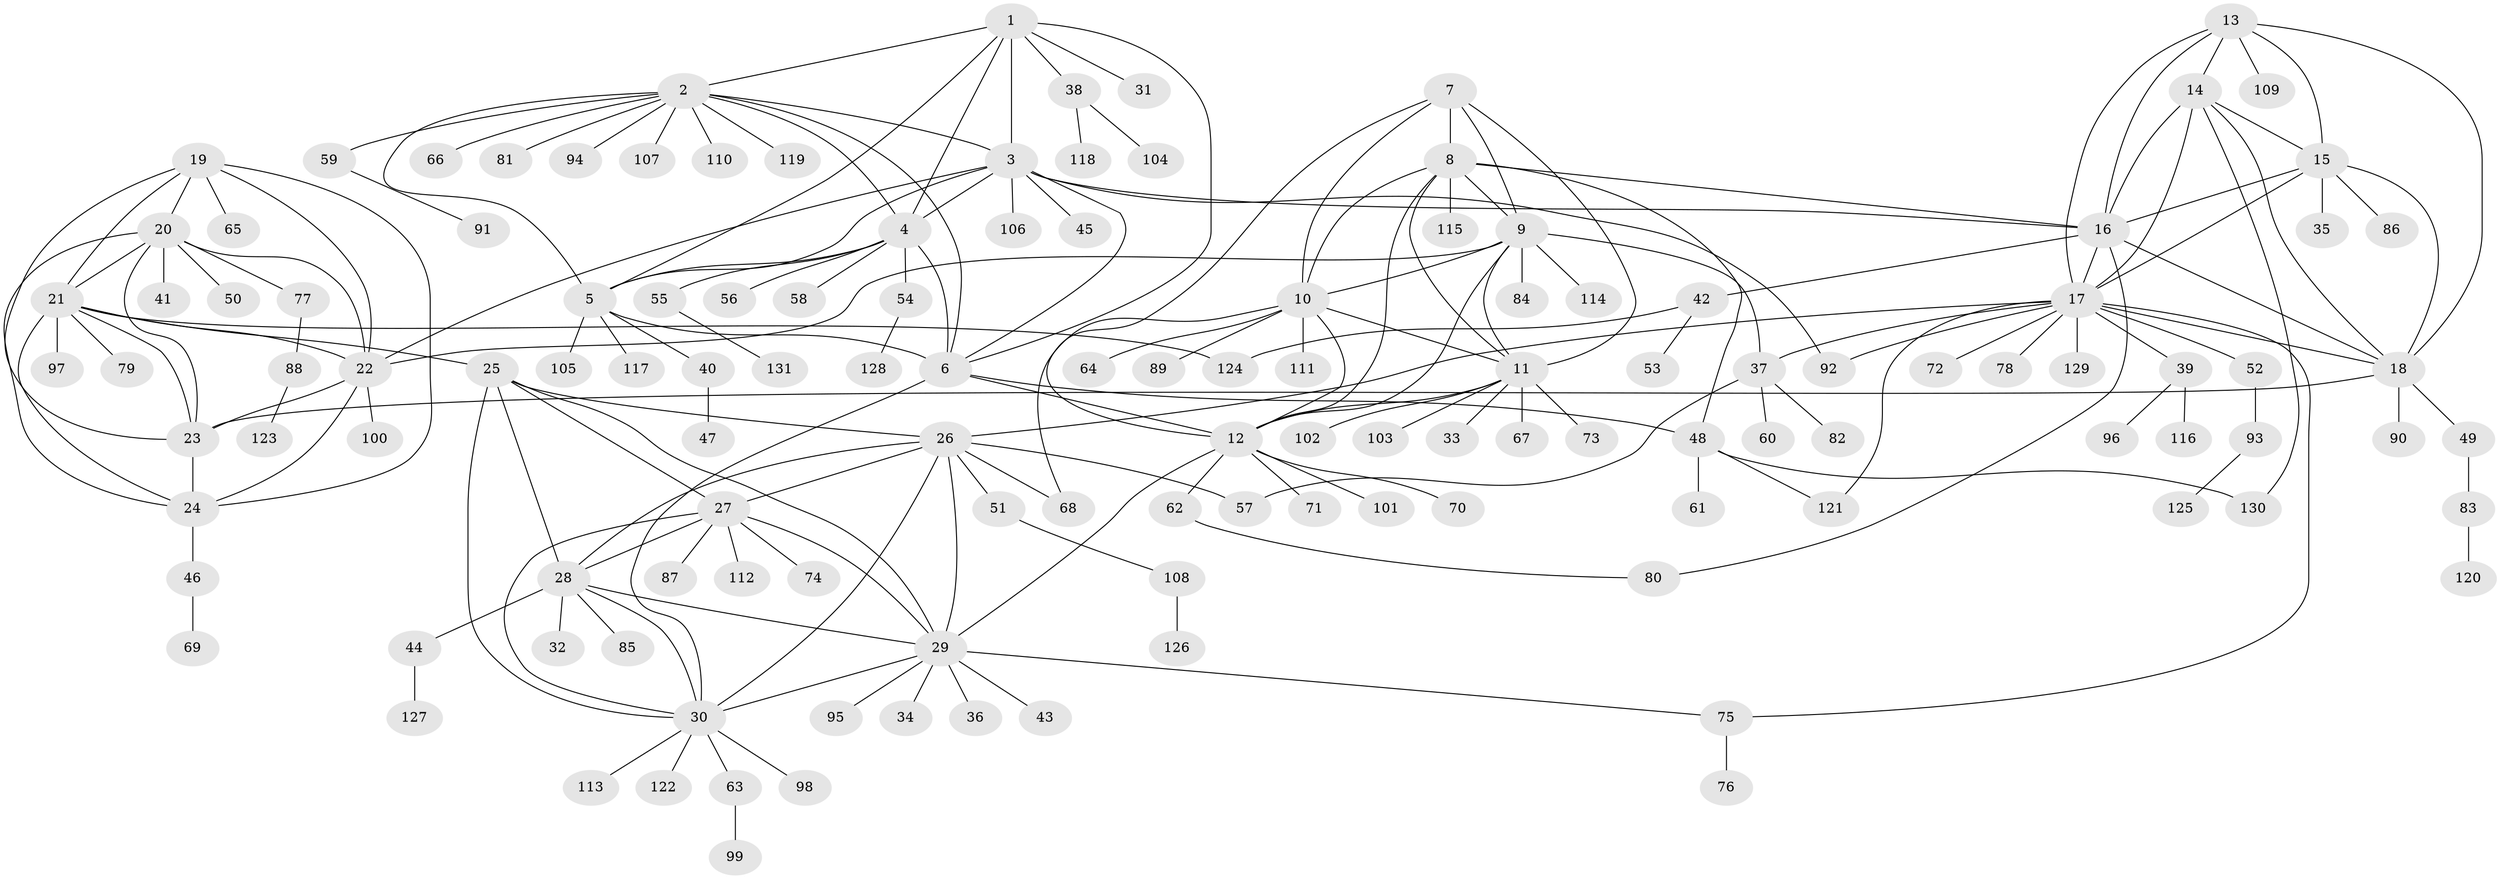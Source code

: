// Generated by graph-tools (version 1.1) at 2025/26/03/09/25 03:26:38]
// undirected, 131 vertices, 196 edges
graph export_dot {
graph [start="1"]
  node [color=gray90,style=filled];
  1;
  2;
  3;
  4;
  5;
  6;
  7;
  8;
  9;
  10;
  11;
  12;
  13;
  14;
  15;
  16;
  17;
  18;
  19;
  20;
  21;
  22;
  23;
  24;
  25;
  26;
  27;
  28;
  29;
  30;
  31;
  32;
  33;
  34;
  35;
  36;
  37;
  38;
  39;
  40;
  41;
  42;
  43;
  44;
  45;
  46;
  47;
  48;
  49;
  50;
  51;
  52;
  53;
  54;
  55;
  56;
  57;
  58;
  59;
  60;
  61;
  62;
  63;
  64;
  65;
  66;
  67;
  68;
  69;
  70;
  71;
  72;
  73;
  74;
  75;
  76;
  77;
  78;
  79;
  80;
  81;
  82;
  83;
  84;
  85;
  86;
  87;
  88;
  89;
  90;
  91;
  92;
  93;
  94;
  95;
  96;
  97;
  98;
  99;
  100;
  101;
  102;
  103;
  104;
  105;
  106;
  107;
  108;
  109;
  110;
  111;
  112;
  113;
  114;
  115;
  116;
  117;
  118;
  119;
  120;
  121;
  122;
  123;
  124;
  125;
  126;
  127;
  128;
  129;
  130;
  131;
  1 -- 2;
  1 -- 3;
  1 -- 4;
  1 -- 5;
  1 -- 6;
  1 -- 31;
  1 -- 38;
  2 -- 3;
  2 -- 4;
  2 -- 5;
  2 -- 6;
  2 -- 59;
  2 -- 66;
  2 -- 81;
  2 -- 94;
  2 -- 107;
  2 -- 110;
  2 -- 119;
  3 -- 4;
  3 -- 5;
  3 -- 6;
  3 -- 16;
  3 -- 22;
  3 -- 45;
  3 -- 92;
  3 -- 106;
  4 -- 5;
  4 -- 6;
  4 -- 54;
  4 -- 55;
  4 -- 56;
  4 -- 58;
  5 -- 6;
  5 -- 40;
  5 -- 105;
  5 -- 117;
  6 -- 12;
  6 -- 30;
  6 -- 48;
  7 -- 8;
  7 -- 9;
  7 -- 10;
  7 -- 11;
  7 -- 12;
  8 -- 9;
  8 -- 10;
  8 -- 11;
  8 -- 12;
  8 -- 16;
  8 -- 48;
  8 -- 115;
  9 -- 10;
  9 -- 11;
  9 -- 12;
  9 -- 22;
  9 -- 37;
  9 -- 84;
  9 -- 114;
  10 -- 11;
  10 -- 12;
  10 -- 64;
  10 -- 68;
  10 -- 89;
  10 -- 111;
  11 -- 12;
  11 -- 33;
  11 -- 67;
  11 -- 73;
  11 -- 102;
  11 -- 103;
  12 -- 29;
  12 -- 62;
  12 -- 70;
  12 -- 71;
  12 -- 101;
  13 -- 14;
  13 -- 15;
  13 -- 16;
  13 -- 17;
  13 -- 18;
  13 -- 109;
  14 -- 15;
  14 -- 16;
  14 -- 17;
  14 -- 18;
  14 -- 130;
  15 -- 16;
  15 -- 17;
  15 -- 18;
  15 -- 35;
  15 -- 86;
  16 -- 17;
  16 -- 18;
  16 -- 42;
  16 -- 80;
  17 -- 18;
  17 -- 26;
  17 -- 37;
  17 -- 39;
  17 -- 52;
  17 -- 72;
  17 -- 75;
  17 -- 78;
  17 -- 92;
  17 -- 121;
  17 -- 129;
  18 -- 23;
  18 -- 49;
  18 -- 90;
  19 -- 20;
  19 -- 21;
  19 -- 22;
  19 -- 23;
  19 -- 24;
  19 -- 65;
  20 -- 21;
  20 -- 22;
  20 -- 23;
  20 -- 24;
  20 -- 41;
  20 -- 50;
  20 -- 77;
  21 -- 22;
  21 -- 23;
  21 -- 24;
  21 -- 25;
  21 -- 79;
  21 -- 97;
  21 -- 124;
  22 -- 23;
  22 -- 24;
  22 -- 100;
  23 -- 24;
  24 -- 46;
  25 -- 26;
  25 -- 27;
  25 -- 28;
  25 -- 29;
  25 -- 30;
  26 -- 27;
  26 -- 28;
  26 -- 29;
  26 -- 30;
  26 -- 51;
  26 -- 57;
  26 -- 68;
  27 -- 28;
  27 -- 29;
  27 -- 30;
  27 -- 74;
  27 -- 87;
  27 -- 112;
  28 -- 29;
  28 -- 30;
  28 -- 32;
  28 -- 44;
  28 -- 85;
  29 -- 30;
  29 -- 34;
  29 -- 36;
  29 -- 43;
  29 -- 75;
  29 -- 95;
  30 -- 63;
  30 -- 98;
  30 -- 113;
  30 -- 122;
  37 -- 57;
  37 -- 60;
  37 -- 82;
  38 -- 104;
  38 -- 118;
  39 -- 96;
  39 -- 116;
  40 -- 47;
  42 -- 53;
  42 -- 124;
  44 -- 127;
  46 -- 69;
  48 -- 61;
  48 -- 121;
  48 -- 130;
  49 -- 83;
  51 -- 108;
  52 -- 93;
  54 -- 128;
  55 -- 131;
  59 -- 91;
  62 -- 80;
  63 -- 99;
  75 -- 76;
  77 -- 88;
  83 -- 120;
  88 -- 123;
  93 -- 125;
  108 -- 126;
}

